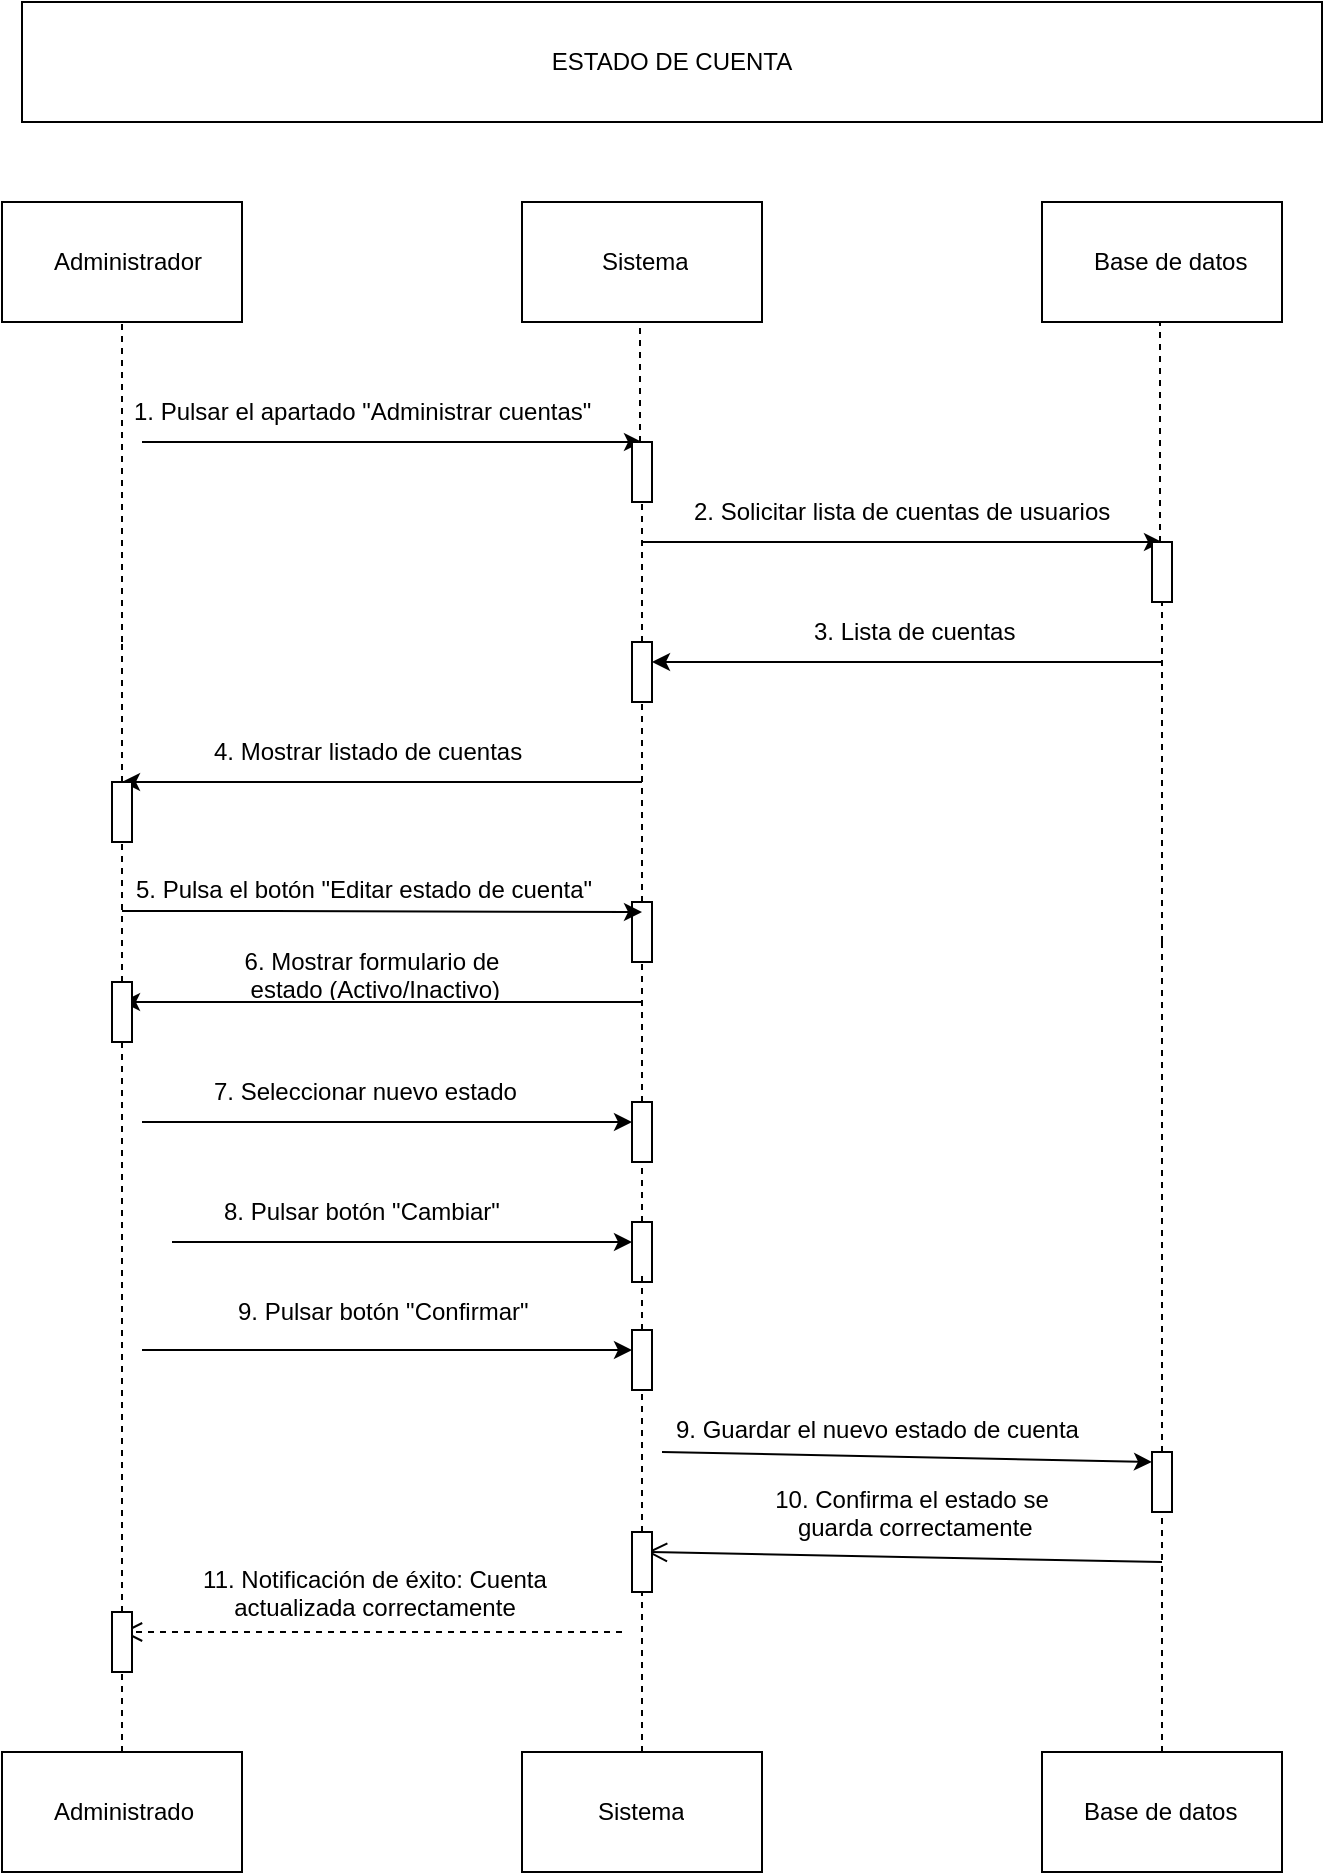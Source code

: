 <mxfile version="27.2.0">
  <diagram name="Página-1" id="PgiyDoZi2oNCyxuxgAvb">
    <mxGraphModel grid="1" page="1" gridSize="10" guides="1" tooltips="1" connect="1" arrows="1" fold="1" pageScale="1" pageWidth="827" pageHeight="1169" math="0" shadow="0">
      <root>
        <mxCell id="0" />
        <mxCell id="1" parent="0" />
        <mxCell id="_ohf3Tj1k-zlJdjOWujR-1" value="" style="rounded=0;whiteSpace=wrap;html=1;" vertex="1" parent="1">
          <mxGeometry x="420" y="50" width="120" height="60" as="geometry" />
        </mxCell>
        <mxCell id="_ohf3Tj1k-zlJdjOWujR-2" value="" style="rounded=0;whiteSpace=wrap;html=1;" vertex="1" parent="1">
          <mxGeometry x="680" y="50" width="120" height="60" as="geometry" />
        </mxCell>
        <mxCell id="_ohf3Tj1k-zlJdjOWujR-3" value="" style="rounded=0;whiteSpace=wrap;html=1;" vertex="1" parent="1">
          <mxGeometry x="940" y="50" width="120" height="60" as="geometry" />
        </mxCell>
        <mxCell id="_ohf3Tj1k-zlJdjOWujR-4" value="" style="endArrow=none;dashed=1;html=1;rounded=0;entryX=0.5;entryY=1;entryDx=0;entryDy=0;" edge="1" parent="1" target="_ohf3Tj1k-zlJdjOWujR-1">
          <mxGeometry width="50" height="50" relative="1" as="geometry">
            <mxPoint x="480" y="270" as="sourcePoint" />
            <mxPoint x="750" y="480" as="targetPoint" />
            <Array as="points" />
          </mxGeometry>
        </mxCell>
        <mxCell id="_ohf3Tj1k-zlJdjOWujR-5" value="" style="endArrow=none;dashed=1;html=1;rounded=0;entryX=0.5;entryY=1;entryDx=0;entryDy=0;" edge="1" parent="1" source="_ohf3Tj1k-zlJdjOWujR-12">
          <mxGeometry width="50" height="50" relative="1" as="geometry">
            <mxPoint x="739" y="870" as="sourcePoint" />
            <mxPoint x="739" y="110" as="targetPoint" />
            <Array as="points" />
          </mxGeometry>
        </mxCell>
        <mxCell id="_ohf3Tj1k-zlJdjOWujR-6" value="" style="endArrow=none;dashed=1;html=1;rounded=0;entryX=0.5;entryY=1;entryDx=0;entryDy=0;" edge="1" parent="1" source="_ohf3Tj1k-zlJdjOWujR-45">
          <mxGeometry width="50" height="50" relative="1" as="geometry">
            <mxPoint x="999" y="870" as="sourcePoint" />
            <mxPoint x="999" y="110" as="targetPoint" />
            <Array as="points" />
          </mxGeometry>
        </mxCell>
        <mxCell id="_ohf3Tj1k-zlJdjOWujR-7" value="" style="endArrow=classic;html=1;rounded=0;" edge="1" parent="1">
          <mxGeometry width="50" height="50" relative="1" as="geometry">
            <mxPoint x="490" y="170" as="sourcePoint" />
            <mxPoint x="740" y="170" as="targetPoint" />
            <Array as="points">
              <mxPoint x="550" y="170" />
            </Array>
          </mxGeometry>
        </mxCell>
        <mxCell id="_ohf3Tj1k-zlJdjOWujR-8" value="&lt;font style=&quot;vertical-align: inherit;&quot;&gt;&lt;font style=&quot;vertical-align: inherit;&quot;&gt;&lt;font style=&quot;vertical-align: inherit;&quot;&gt;&lt;font style=&quot;vertical-align: inherit;&quot;&gt;1. Pulsar el apartado &quot;Administrar cuentas&quot;&lt;/font&gt;&lt;/font&gt;&lt;/font&gt;&lt;/font&gt;" style="text;strokeColor=none;fillColor=none;align=left;verticalAlign=middle;spacingLeft=4;spacingRight=4;overflow=hidden;points=[[0,0.5],[1,0.5]];portConstraint=eastwest;rotatable=0;whiteSpace=wrap;html=1;" vertex="1" parent="1">
          <mxGeometry x="480" y="140" width="260" height="30" as="geometry" />
        </mxCell>
        <mxCell id="_ohf3Tj1k-zlJdjOWujR-11" value="" style="endArrow=none;dashed=1;html=1;rounded=0;entryX=0.5;entryY=1;entryDx=0;entryDy=0;" edge="1" parent="1" source="_ohf3Tj1k-zlJdjOWujR-18" target="_ohf3Tj1k-zlJdjOWujR-12">
          <mxGeometry width="50" height="50" relative="1" as="geometry">
            <mxPoint x="739" y="870" as="sourcePoint" />
            <mxPoint x="739" y="110" as="targetPoint" />
            <Array as="points" />
          </mxGeometry>
        </mxCell>
        <mxCell id="_ohf3Tj1k-zlJdjOWujR-12" value="" style="html=1;points=[[0,0,0,0,5],[0,1,0,0,-5],[1,0,0,0,5],[1,1,0,0,-5]];perimeter=orthogonalPerimeter;outlineConnect=0;targetShapes=umlLifeline;portConstraint=eastwest;newEdgeStyle={&quot;curved&quot;:0,&quot;rounded&quot;:0};" vertex="1" parent="1">
          <mxGeometry x="735" y="170" width="10" height="30" as="geometry" />
        </mxCell>
        <mxCell id="_ohf3Tj1k-zlJdjOWujR-13" value="" style="endArrow=none;dashed=1;html=1;rounded=0;entryX=0.5;entryY=1;entryDx=0;entryDy=0;" edge="1" parent="1" source="_ohf3Tj1k-zlJdjOWujR-55">
          <mxGeometry width="50" height="50" relative="1" as="geometry">
            <mxPoint x="480" y="1241.429" as="sourcePoint" />
            <mxPoint x="480" y="270" as="targetPoint" />
            <Array as="points" />
          </mxGeometry>
        </mxCell>
        <mxCell id="_ohf3Tj1k-zlJdjOWujR-17" value="" style="endArrow=none;dashed=1;html=1;rounded=0;entryX=0.5;entryY=1;entryDx=0;entryDy=0;" edge="1" parent="1" source="_ohf3Tj1k-zlJdjOWujR-54" target="_ohf3Tj1k-zlJdjOWujR-18">
          <mxGeometry width="50" height="50" relative="1" as="geometry">
            <mxPoint x="739" y="870" as="sourcePoint" />
            <mxPoint x="740" y="200" as="targetPoint" />
            <Array as="points" />
          </mxGeometry>
        </mxCell>
        <mxCell id="_ohf3Tj1k-zlJdjOWujR-18" value="" style="html=1;points=[[0,0,0,0,5],[0,1,0,0,-5],[1,0,0,0,5],[1,1,0,0,-5]];perimeter=orthogonalPerimeter;outlineConnect=0;targetShapes=umlLifeline;portConstraint=eastwest;newEdgeStyle={&quot;curved&quot;:0,&quot;rounded&quot;:0};" vertex="1" parent="1">
          <mxGeometry x="735" y="270" width="10" height="30" as="geometry" />
        </mxCell>
        <mxCell id="_ohf3Tj1k-zlJdjOWujR-19" value="" style="endArrow=classic;html=1;rounded=0;" edge="1" parent="1">
          <mxGeometry width="50" height="50" relative="1" as="geometry">
            <mxPoint x="542.5" y="570" as="sourcePoint" />
            <mxPoint x="735" y="570" as="targetPoint" />
            <Array as="points">
              <mxPoint x="505" y="570" />
              <mxPoint x="545" y="570" />
            </Array>
          </mxGeometry>
        </mxCell>
        <mxCell id="_ohf3Tj1k-zlJdjOWujR-21" value="&lt;font style=&quot;vertical-align: inherit;&quot;&gt;&lt;font style=&quot;vertical-align: inherit;&quot;&gt;Administrador&lt;/font&gt;&lt;/font&gt;" style="text;strokeColor=none;fillColor=none;align=left;verticalAlign=middle;spacingLeft=4;spacingRight=4;overflow=hidden;points=[[0,0.5],[1,0.5]];portConstraint=eastwest;rotatable=0;whiteSpace=wrap;html=1;" vertex="1" parent="1">
          <mxGeometry x="440" y="65" width="150" height="30" as="geometry" />
        </mxCell>
        <mxCell id="_ohf3Tj1k-zlJdjOWujR-22" value="&lt;font style=&quot;vertical-align: inherit;&quot;&gt;&lt;font style=&quot;vertical-align: inherit;&quot;&gt;Sistema&lt;/font&gt;&lt;/font&gt;" style="text;strokeColor=none;fillColor=none;align=left;verticalAlign=middle;spacingLeft=4;spacingRight=4;overflow=hidden;points=[[0,0.5],[1,0.5]];portConstraint=eastwest;rotatable=0;whiteSpace=wrap;html=1;" vertex="1" parent="1">
          <mxGeometry x="714" y="65" width="150" height="30" as="geometry" />
        </mxCell>
        <mxCell id="_ohf3Tj1k-zlJdjOWujR-23" value="" style="endArrow=classic;html=1;rounded=0;" edge="1" parent="1">
          <mxGeometry width="50" height="50" relative="1" as="geometry">
            <mxPoint x="532.5" y="510" as="sourcePoint" />
            <mxPoint x="735" y="510" as="targetPoint" />
            <Array as="points">
              <mxPoint x="490" y="510" />
            </Array>
          </mxGeometry>
        </mxCell>
        <mxCell id="_ohf3Tj1k-zlJdjOWujR-25" value="&lt;font style=&quot;vertical-align: inherit;&quot;&gt;&lt;font style=&quot;vertical-align: inherit;&quot;&gt;6. Mostrar formulario de&lt;/font&gt;&lt;/font&gt;&lt;div&gt;&lt;font style=&quot;vertical-align: inherit;&quot;&gt;&lt;font style=&quot;vertical-align: inherit;&quot;&gt;&amp;nbsp;estado (Activo/Inactivo)&lt;/font&gt;&lt;/font&gt;&lt;/div&gt;" style="text;strokeColor=none;fillColor=none;align=center;verticalAlign=middle;spacingLeft=4;spacingRight=4;overflow=hidden;points=[[0,0.5],[1,0.5]];portConstraint=eastwest;rotatable=0;whiteSpace=wrap;html=1;" vertex="1" parent="1">
          <mxGeometry x="470" y="420" width="270" height="30" as="geometry" />
        </mxCell>
        <mxCell id="_ohf3Tj1k-zlJdjOWujR-30" value="" style="endArrow=classic;html=1;rounded=0;entryX=0;entryY=0;entryDx=0;entryDy=5;entryPerimeter=0;" edge="1" parent="1" target="_ohf3Tj1k-zlJdjOWujR-35">
          <mxGeometry width="50" height="50" relative="1" as="geometry">
            <mxPoint x="750" y="675" as="sourcePoint" />
            <mxPoint x="1005" y="675" as="targetPoint" />
          </mxGeometry>
        </mxCell>
        <mxCell id="_ohf3Tj1k-zlJdjOWujR-31" value="" style="endArrow=none;dashed=1;html=1;rounded=0;entryX=0.5;entryY=1;entryDx=0;entryDy=0;exitX=0.5;exitY=0;exitDx=0;exitDy=0;" edge="1" parent="1" source="jFbdBQ2sjwbacSTMiI3m-7">
          <mxGeometry width="50" height="50" relative="1" as="geometry">
            <mxPoint x="1000" y="760" as="sourcePoint" />
            <mxPoint x="1000" y="420" as="targetPoint" />
            <Array as="points" />
          </mxGeometry>
        </mxCell>
        <mxCell id="_ohf3Tj1k-zlJdjOWujR-33" value="" style="endArrow=none;dashed=1;html=1;rounded=0;entryX=0.5;entryY=1;entryDx=0;entryDy=0;" edge="1" parent="1" source="_ohf3Tj1k-zlJdjOWujR-64" target="_ohf3Tj1k-zlJdjOWujR-34">
          <mxGeometry width="50" height="50" relative="1" as="geometry">
            <mxPoint x="740" y="750" as="sourcePoint" />
            <mxPoint x="740" y="350" as="targetPoint" />
            <Array as="points" />
          </mxGeometry>
        </mxCell>
        <mxCell id="_ohf3Tj1k-zlJdjOWujR-34" value="" style="html=1;points=[[0,0,0,0,5],[0,1,0,0,-5],[1,0,0,0,5],[1,1,0,0,-5]];perimeter=orthogonalPerimeter;outlineConnect=0;targetShapes=umlLifeline;portConstraint=eastwest;newEdgeStyle={&quot;curved&quot;:0,&quot;rounded&quot;:0};" vertex="1" parent="1">
          <mxGeometry x="735" y="500" width="10" height="30" as="geometry" />
        </mxCell>
        <mxCell id="_ohf3Tj1k-zlJdjOWujR-35" value="" style="html=1;points=[[0,0,0,0,5],[0,1,0,0,-5],[1,0,0,0,5],[1,1,0,0,-5]];perimeter=orthogonalPerimeter;outlineConnect=0;targetShapes=umlLifeline;portConstraint=eastwest;newEdgeStyle={&quot;curved&quot;:0,&quot;rounded&quot;:0};" vertex="1" parent="1">
          <mxGeometry x="995" y="675" width="10" height="30" as="geometry" />
        </mxCell>
        <mxCell id="_ohf3Tj1k-zlJdjOWujR-36" value="" style="html=1;verticalAlign=bottom;endArrow=open;endSize=8;curved=0;rounded=0;fontSize=12;entryX=1;entryY=0;entryDx=0;entryDy=5;entryPerimeter=0;align=left;" edge="1" parent="1">
          <mxGeometry x="0.053" relative="1" as="geometry">
            <mxPoint x="1000" y="730" as="sourcePoint" />
            <mxPoint x="742.5" y="725" as="targetPoint" />
            <mxPoint as="offset" />
          </mxGeometry>
        </mxCell>
        <mxCell id="_ohf3Tj1k-zlJdjOWujR-39" value="&lt;font style=&quot;vertical-align: inherit;&quot;&gt;&lt;font style=&quot;vertical-align: inherit;&quot;&gt;9. Guardar el nuevo estado de cuenta&lt;/font&gt;&lt;/font&gt;" style="text;whiteSpace=wrap;html=1;" vertex="1" parent="1">
          <mxGeometry x="755" y="650" width="225" height="20" as="geometry" />
        </mxCell>
        <mxCell id="_ohf3Tj1k-zlJdjOWujR-40" value="&lt;font style=&quot;vertical-align: inherit;&quot;&gt;&lt;font style=&quot;vertical-align: inherit;&quot;&gt;&lt;font style=&quot;vertical-align: inherit;&quot;&gt;&lt;font style=&quot;vertical-align: inherit;&quot;&gt;10. Confirma el estado se&lt;/font&gt;&lt;/font&gt;&lt;/font&gt;&lt;/font&gt;&lt;div style=&quot;&quot;&gt;&lt;font style=&quot;vertical-align: inherit;&quot;&gt;&lt;font style=&quot;vertical-align: inherit;&quot;&gt;&lt;font style=&quot;vertical-align: inherit;&quot;&gt;&lt;font style=&quot;vertical-align: inherit;&quot;&gt;&amp;nbsp;guarda correctamente&lt;/font&gt;&lt;/font&gt;&lt;/font&gt;&lt;/font&gt;&lt;/div&gt;" style="text;whiteSpace=wrap;html=1;align=center;" vertex="1" parent="1">
          <mxGeometry x="745" y="685" width="260" height="40" as="geometry" />
        </mxCell>
        <mxCell id="_ohf3Tj1k-zlJdjOWujR-42" value="&lt;font style=&quot;vertical-align: inherit;&quot;&gt;&lt;font style=&quot;vertical-align: inherit;&quot;&gt;Base de datos&lt;/font&gt;&lt;/font&gt;" style="text;strokeColor=none;fillColor=none;align=left;verticalAlign=middle;spacingLeft=4;spacingRight=4;overflow=hidden;points=[[0,0.5],[1,0.5]];portConstraint=eastwest;rotatable=0;whiteSpace=wrap;html=1;" vertex="1" parent="1">
          <mxGeometry x="960" y="65" width="90" height="30" as="geometry" />
        </mxCell>
        <mxCell id="_ohf3Tj1k-zlJdjOWujR-43" value="" style="endArrow=classic;html=1;rounded=0;" edge="1" parent="1">
          <mxGeometry width="50" height="50" relative="1" as="geometry">
            <mxPoint x="740" y="220" as="sourcePoint" />
            <mxPoint x="1000" y="220" as="targetPoint" />
            <Array as="points">
              <mxPoint x="775" y="220" />
            </Array>
          </mxGeometry>
        </mxCell>
        <mxCell id="_ohf3Tj1k-zlJdjOWujR-44" value="&lt;font style=&quot;vertical-align: inherit;&quot;&gt;&lt;font style=&quot;vertical-align: inherit;&quot;&gt;2. Solicitar lista de cuentas de usuarios&lt;/font&gt;&lt;/font&gt;" style="text;strokeColor=none;fillColor=none;align=left;verticalAlign=middle;spacingLeft=4;spacingRight=4;overflow=hidden;points=[[0,0.5],[1,0.5]];portConstraint=eastwest;rotatable=0;whiteSpace=wrap;html=1;" vertex="1" parent="1">
          <mxGeometry x="760" y="190" width="230" height="30" as="geometry" />
        </mxCell>
        <mxCell id="_ohf3Tj1k-zlJdjOWujR-46" value="" style="endArrow=none;dashed=1;html=1;rounded=0;entryX=0.5;entryY=1;entryDx=0;entryDy=0;" edge="1" parent="1" target="_ohf3Tj1k-zlJdjOWujR-45">
          <mxGeometry width="50" height="50" relative="1" as="geometry">
            <mxPoint x="1000" y="420" as="sourcePoint" />
            <mxPoint x="999" y="110" as="targetPoint" />
            <Array as="points" />
          </mxGeometry>
        </mxCell>
        <mxCell id="_ohf3Tj1k-zlJdjOWujR-45" value="" style="html=1;points=[[0,0,0,0,5],[0,1,0,0,-5],[1,0,0,0,5],[1,1,0,0,-5]];perimeter=orthogonalPerimeter;outlineConnect=0;targetShapes=umlLifeline;portConstraint=eastwest;newEdgeStyle={&quot;curved&quot;:0,&quot;rounded&quot;:0};" vertex="1" parent="1">
          <mxGeometry x="995" y="220" width="10" height="30" as="geometry" />
        </mxCell>
        <mxCell id="_ohf3Tj1k-zlJdjOWujR-47" value="" style="endArrow=classic;html=1;rounded=0;" edge="1" parent="1">
          <mxGeometry width="50" height="50" relative="1" as="geometry">
            <mxPoint x="875" y="280" as="sourcePoint" />
            <mxPoint x="745" y="280" as="targetPoint" />
            <Array as="points">
              <mxPoint x="1000" y="280" />
            </Array>
          </mxGeometry>
        </mxCell>
        <mxCell id="_ohf3Tj1k-zlJdjOWujR-48" value="&lt;font style=&quot;vertical-align: inherit;&quot;&gt;&lt;font style=&quot;vertical-align: inherit;&quot;&gt;3. Lista de cuentas&lt;/font&gt;&lt;/font&gt;" style="text;strokeColor=none;fillColor=none;align=left;verticalAlign=middle;spacingLeft=4;spacingRight=4;overflow=hidden;points=[[0,0.5],[1,0.5]];portConstraint=eastwest;rotatable=0;whiteSpace=wrap;html=1;" vertex="1" parent="1">
          <mxGeometry x="820" y="250" width="120" height="30" as="geometry" />
        </mxCell>
        <mxCell id="_ohf3Tj1k-zlJdjOWujR-49" value="" style="endArrow=classic;html=1;rounded=0;" edge="1" parent="1">
          <mxGeometry width="50" height="50" relative="1" as="geometry">
            <mxPoint x="610" y="340" as="sourcePoint" />
            <mxPoint x="480" y="340" as="targetPoint" />
            <Array as="points">
              <mxPoint x="740" y="340" />
            </Array>
          </mxGeometry>
        </mxCell>
        <mxCell id="_ohf3Tj1k-zlJdjOWujR-50" value="&lt;font style=&quot;vertical-align: inherit;&quot;&gt;&lt;font style=&quot;vertical-align: inherit;&quot;&gt;&lt;font style=&quot;vertical-align: inherit;&quot;&gt;&lt;font style=&quot;vertical-align: inherit;&quot;&gt;4. Mostrar listado de cuentas&lt;/font&gt;&lt;/font&gt;&lt;/font&gt;&lt;/font&gt;" style="text;strokeColor=none;fillColor=none;align=left;verticalAlign=middle;spacingLeft=4;spacingRight=4;overflow=hidden;points=[[0,0.5],[1,0.5]];portConstraint=eastwest;rotatable=0;whiteSpace=wrap;html=1;" vertex="1" parent="1">
          <mxGeometry x="520" y="310" width="230" height="30" as="geometry" />
        </mxCell>
        <mxCell id="_ohf3Tj1k-zlJdjOWujR-28" value="&lt;font style=&quot;vertical-align: inherit;&quot;&gt;&lt;font style=&quot;vertical-align: inherit;&quot;&gt;&lt;font style=&quot;vertical-align: inherit;&quot;&gt;&lt;font style=&quot;vertical-align: inherit;&quot;&gt;&lt;font style=&quot;vertical-align: inherit;&quot;&gt;&lt;font style=&quot;vertical-align: inherit;&quot;&gt;5. Pulsa el botón &quot;Editar estado de cuenta&quot;&amp;nbsp;&lt;/font&gt;&lt;/font&gt;&lt;/font&gt;&lt;/font&gt;&lt;/font&gt;&lt;/font&gt;" style="text;whiteSpace=wrap;html=1;" vertex="1" parent="1">
          <mxGeometry x="485" y="380" width="240" height="40" as="geometry" />
        </mxCell>
        <mxCell id="_ohf3Tj1k-zlJdjOWujR-56" value="" style="endArrow=none;dashed=1;html=1;rounded=0;entryX=0.5;entryY=1;entryDx=0;entryDy=0;" edge="1" parent="1" source="_ohf3Tj1k-zlJdjOWujR-62" target="_ohf3Tj1k-zlJdjOWujR-55">
          <mxGeometry width="50" height="50" relative="1" as="geometry">
            <mxPoint x="480" y="695" as="sourcePoint" />
            <mxPoint x="480" y="270" as="targetPoint" />
            <Array as="points" />
          </mxGeometry>
        </mxCell>
        <mxCell id="_ohf3Tj1k-zlJdjOWujR-55" value="" style="html=1;points=[[0,0,0,0,5],[0,1,0,0,-5],[1,0,0,0,5],[1,1,0,0,-5]];perimeter=orthogonalPerimeter;outlineConnect=0;targetShapes=umlLifeline;portConstraint=eastwest;newEdgeStyle={&quot;curved&quot;:0,&quot;rounded&quot;:0};" vertex="1" parent="1">
          <mxGeometry x="475" y="340" width="10" height="30" as="geometry" />
        </mxCell>
        <mxCell id="_ohf3Tj1k-zlJdjOWujR-57" value="" style="endArrow=none;dashed=1;html=1;rounded=0;entryX=0.5;entryY=1;entryDx=0;entryDy=0;" edge="1" parent="1" source="_ohf3Tj1k-zlJdjOWujR-34" target="_ohf3Tj1k-zlJdjOWujR-54">
          <mxGeometry width="50" height="50" relative="1" as="geometry">
            <mxPoint x="740" y="550" as="sourcePoint" />
            <mxPoint x="740" y="320" as="targetPoint" />
            <Array as="points" />
          </mxGeometry>
        </mxCell>
        <mxCell id="_ohf3Tj1k-zlJdjOWujR-54" value="" style="html=1;points=[[0,0,0,0,5],[0,1,0,0,-5],[1,0,0,0,5],[1,1,0,0,-5]];perimeter=orthogonalPerimeter;outlineConnect=0;targetShapes=umlLifeline;portConstraint=eastwest;newEdgeStyle={&quot;curved&quot;:0,&quot;rounded&quot;:0};" vertex="1" parent="1">
          <mxGeometry x="735" y="400" width="10" height="30" as="geometry" />
        </mxCell>
        <mxCell id="_ohf3Tj1k-zlJdjOWujR-58" value="" style="endArrow=classic;html=1;rounded=0;" edge="1" parent="1">
          <mxGeometry width="50" height="50" relative="1" as="geometry">
            <mxPoint x="610" y="450" as="sourcePoint" />
            <mxPoint x="480" y="450" as="targetPoint" />
            <Array as="points">
              <mxPoint x="740" y="450" />
            </Array>
          </mxGeometry>
        </mxCell>
        <mxCell id="_ohf3Tj1k-zlJdjOWujR-60" value="" style="endArrow=classic;html=1;rounded=0;" edge="1" parent="1">
          <mxGeometry width="50" height="50" relative="1" as="geometry">
            <mxPoint x="480" y="404.5" as="sourcePoint" />
            <mxPoint x="740" y="405" as="targetPoint" />
            <Array as="points">
              <mxPoint x="515" y="404.5" />
              <mxPoint x="555" y="404.5" />
            </Array>
          </mxGeometry>
        </mxCell>
        <mxCell id="_ohf3Tj1k-zlJdjOWujR-63" value="" style="endArrow=none;dashed=1;html=1;rounded=0;entryX=0.5;entryY=1;entryDx=0;entryDy=0;exitX=0.5;exitY=0;exitDx=0;exitDy=0;" edge="1" parent="1" source="jFbdBQ2sjwbacSTMiI3m-15" target="_ohf3Tj1k-zlJdjOWujR-62">
          <mxGeometry width="50" height="50" relative="1" as="geometry">
            <mxPoint x="480" y="750" as="sourcePoint" />
            <mxPoint x="480" y="380" as="targetPoint" />
            <Array as="points" />
          </mxGeometry>
        </mxCell>
        <mxCell id="_ohf3Tj1k-zlJdjOWujR-62" value="" style="html=1;points=[[0,0,0,0,5],[0,1,0,0,-5],[1,0,0,0,5],[1,1,0,0,-5]];perimeter=orthogonalPerimeter;outlineConnect=0;targetShapes=umlLifeline;portConstraint=eastwest;newEdgeStyle={&quot;curved&quot;:0,&quot;rounded&quot;:0};" vertex="1" parent="1">
          <mxGeometry x="475" y="440" width="10" height="30" as="geometry" />
        </mxCell>
        <mxCell id="_ohf3Tj1k-zlJdjOWujR-65" value="" style="endArrow=none;dashed=1;html=1;rounded=0;exitX=0.5;exitY=0;exitDx=0;exitDy=0;" edge="1" parent="1" source="jFbdBQ2sjwbacSTMiI3m-13" target="KUz37Iq7oThb3nsHl9yL-3">
          <mxGeometry width="50" height="50" relative="1" as="geometry">
            <mxPoint x="740" y="865" as="sourcePoint" />
            <mxPoint x="740" y="705" as="targetPoint" />
            <Array as="points" />
          </mxGeometry>
        </mxCell>
        <mxCell id="_ohf3Tj1k-zlJdjOWujR-64" value="" style="html=1;points=[[0,0,0,0,5],[0,1,0,0,-5],[1,0,0,0,5],[1,1,0,0,-5]];perimeter=orthogonalPerimeter;outlineConnect=0;targetShapes=umlLifeline;portConstraint=eastwest;newEdgeStyle={&quot;curved&quot;:0,&quot;rounded&quot;:0};" vertex="1" parent="1">
          <mxGeometry x="735" y="560" width="10" height="30" as="geometry" />
        </mxCell>
        <mxCell id="_ohf3Tj1k-zlJdjOWujR-69" value="" style="html=1;verticalAlign=bottom;endArrow=open;dashed=1;endSize=8;curved=0;rounded=0;fontSize=12;entryX=1;entryY=0;entryDx=0;entryDy=5;entryPerimeter=0;align=left;" edge="1" parent="1">
          <mxGeometry x="0.053" relative="1" as="geometry">
            <mxPoint x="730" y="765" as="sourcePoint" />
            <mxPoint x="480" y="765" as="targetPoint" />
            <mxPoint as="offset" />
          </mxGeometry>
        </mxCell>
        <mxCell id="_ohf3Tj1k-zlJdjOWujR-70" value="&lt;font style=&quot;vertical-align: inherit;&quot;&gt;&lt;font style=&quot;vertical-align: inherit;&quot;&gt;11. Notificación de éxito: Cuenta actualizada correctamente&lt;/font&gt;&lt;/font&gt;" style="text;whiteSpace=wrap;html=1;align=center;" vertex="1" parent="1">
          <mxGeometry x="499" y="725" width="215" height="20" as="geometry" />
        </mxCell>
        <mxCell id="_ohf3Tj1k-zlJdjOWujR-29" value="&lt;font style=&quot;vertical-align: inherit;&quot;&gt;&lt;font style=&quot;vertical-align: inherit;&quot;&gt;&lt;font style=&quot;vertical-align: inherit;&quot;&gt;&lt;font style=&quot;vertical-align: inherit;&quot;&gt;&lt;font style=&quot;vertical-align: inherit;&quot;&gt;&lt;font style=&quot;vertical-align: inherit;&quot;&gt;7. Seleccionar nuevo estado&lt;/font&gt;&lt;/font&gt;&lt;/font&gt;&lt;/font&gt;&lt;/font&gt;&lt;/font&gt;" style="text;strokeColor=none;fillColor=none;align=left;verticalAlign=middle;spacingLeft=4;spacingRight=4;overflow=hidden;points=[[0,0.5],[1,0.5]];portConstraint=eastwest;rotatable=0;whiteSpace=wrap;html=1;" vertex="1" parent="1">
          <mxGeometry x="520" y="480" width="170" height="30" as="geometry" />
        </mxCell>
        <mxCell id="jFbdBQ2sjwbacSTMiI3m-5" value="" style="rounded=0;whiteSpace=wrap;html=1;" vertex="1" parent="1">
          <mxGeometry x="420" y="825" width="120" height="60" as="geometry" />
        </mxCell>
        <mxCell id="jFbdBQ2sjwbacSTMiI3m-6" value="" style="rounded=0;whiteSpace=wrap;html=1;" vertex="1" parent="1">
          <mxGeometry x="680" y="825" width="120" height="60" as="geometry" />
        </mxCell>
        <mxCell id="jFbdBQ2sjwbacSTMiI3m-7" value="" style="rounded=0;whiteSpace=wrap;html=1;" vertex="1" parent="1">
          <mxGeometry x="940" y="825" width="120" height="60" as="geometry" />
        </mxCell>
        <mxCell id="jFbdBQ2sjwbacSTMiI3m-8" value="&lt;font style=&quot;vertical-align: inherit;&quot;&gt;&lt;font style=&quot;vertical-align: inherit;&quot;&gt;Administrador&lt;/font&gt;&lt;/font&gt;" style="text;strokeColor=none;fillColor=none;align=left;verticalAlign=middle;spacingLeft=4;spacingRight=4;overflow=hidden;points=[[0,0.5],[1,0.5]];portConstraint=eastwest;rotatable=0;whiteSpace=wrap;html=1;" vertex="1" parent="1">
          <mxGeometry x="440" y="840" width="80" height="30" as="geometry" />
        </mxCell>
        <mxCell id="jFbdBQ2sjwbacSTMiI3m-9" value="&lt;font style=&quot;vertical-align: inherit;&quot;&gt;&lt;font style=&quot;vertical-align: inherit;&quot;&gt;Sistema&lt;/font&gt;&lt;/font&gt;" style="text;strokeColor=none;fillColor=none;align=left;verticalAlign=middle;spacingLeft=4;spacingRight=4;overflow=hidden;points=[[0,0.5],[1,0.5]];portConstraint=eastwest;rotatable=0;whiteSpace=wrap;html=1;" vertex="1" parent="1">
          <mxGeometry x="712" y="840" width="56" height="30" as="geometry" />
        </mxCell>
        <mxCell id="jFbdBQ2sjwbacSTMiI3m-11" value="&lt;font style=&quot;vertical-align: inherit;&quot;&gt;&lt;font style=&quot;vertical-align: inherit;&quot;&gt;Base de datos&lt;/font&gt;&lt;/font&gt;" style="text;strokeColor=none;fillColor=none;align=left;verticalAlign=middle;spacingLeft=4;spacingRight=4;overflow=hidden;points=[[0,0.5],[1,0.5]];portConstraint=eastwest;rotatable=0;whiteSpace=wrap;html=1;" vertex="1" parent="1">
          <mxGeometry x="955" y="840" width="90" height="30" as="geometry" />
        </mxCell>
        <mxCell id="_ohf3Tj1k-zlJdjOWujR-26" value="&lt;font style=&quot;vertical-align: inherit;&quot;&gt;&lt;font style=&quot;vertical-align: inherit;&quot;&gt;8. Pulsar botón &quot;Cambiar&quot;&lt;/font&gt;&lt;/font&gt;" style="text;strokeColor=none;fillColor=none;align=left;verticalAlign=middle;spacingLeft=4;spacingRight=4;overflow=hidden;points=[[0,0.5],[1,0.5]];portConstraint=eastwest;rotatable=0;whiteSpace=wrap;html=1;" vertex="1" parent="1">
          <mxGeometry x="525" y="540" width="230" height="30" as="geometry" />
        </mxCell>
        <mxCell id="jFbdBQ2sjwbacSTMiI3m-14" value="" style="endArrow=none;dashed=1;html=1;rounded=0;entryX=0.5;entryY=1;entryDx=0;entryDy=0;exitX=0.5;exitY=0;exitDx=0;exitDy=0;" edge="1" parent="1" source="jFbdBQ2sjwbacSTMiI3m-6" target="jFbdBQ2sjwbacSTMiI3m-13">
          <mxGeometry width="50" height="50" relative="1" as="geometry">
            <mxPoint x="740" y="825" as="sourcePoint" />
            <mxPoint x="740" y="655" as="targetPoint" />
            <Array as="points" />
          </mxGeometry>
        </mxCell>
        <mxCell id="jFbdBQ2sjwbacSTMiI3m-13" value="" style="html=1;points=[[0,0,0,0,5],[0,1,0,0,-5],[1,0,0,0,5],[1,1,0,0,-5]];perimeter=orthogonalPerimeter;outlineConnect=0;targetShapes=umlLifeline;portConstraint=eastwest;newEdgeStyle={&quot;curved&quot;:0,&quot;rounded&quot;:0};" vertex="1" parent="1">
          <mxGeometry x="735" y="715" width="10" height="30" as="geometry" />
        </mxCell>
        <mxCell id="jFbdBQ2sjwbacSTMiI3m-16" value="" style="endArrow=none;dashed=1;html=1;rounded=0;entryX=0.5;entryY=1;entryDx=0;entryDy=0;exitX=0.5;exitY=0;exitDx=0;exitDy=0;" edge="1" parent="1" source="jFbdBQ2sjwbacSTMiI3m-5" target="jFbdBQ2sjwbacSTMiI3m-15">
          <mxGeometry width="50" height="50" relative="1" as="geometry">
            <mxPoint x="480" y="825" as="sourcePoint" />
            <mxPoint x="480" y="535" as="targetPoint" />
            <Array as="points" />
          </mxGeometry>
        </mxCell>
        <mxCell id="jFbdBQ2sjwbacSTMiI3m-15" value="" style="html=1;points=[[0,0,0,0,5],[0,1,0,0,-5],[1,0,0,0,5],[1,1,0,0,-5]];perimeter=orthogonalPerimeter;outlineConnect=0;targetShapes=umlLifeline;portConstraint=eastwest;newEdgeStyle={&quot;curved&quot;:0,&quot;rounded&quot;:0};" vertex="1" parent="1">
          <mxGeometry x="475" y="755" width="10" height="30" as="geometry" />
        </mxCell>
        <mxCell id="b_Nh6ar1nYfNZEpSVITS-1" value="ESTADO DE CUENTA" style="rounded=0;whiteSpace=wrap;html=1;" vertex="1" parent="1">
          <mxGeometry x="430" y="-50" width="650" height="60" as="geometry" />
        </mxCell>
        <mxCell id="KUz37Iq7oThb3nsHl9yL-1" value="" style="endArrow=classic;html=1;rounded=0;" edge="1" parent="1">
          <mxGeometry width="50" height="50" relative="1" as="geometry">
            <mxPoint x="542.5" y="624" as="sourcePoint" />
            <mxPoint x="735" y="624" as="targetPoint" />
            <Array as="points">
              <mxPoint x="490" y="624" />
              <mxPoint x="545" y="624" />
            </Array>
          </mxGeometry>
        </mxCell>
        <mxCell id="KUz37Iq7oThb3nsHl9yL-2" value="" style="endArrow=none;dashed=1;html=1;rounded=0;entryX=0.5;entryY=1;entryDx=0;entryDy=0;" edge="1" parent="1" source="KUz37Iq7oThb3nsHl9yL-3">
          <mxGeometry width="50" height="50" relative="1" as="geometry">
            <mxPoint x="740" y="804" as="sourcePoint" />
            <mxPoint x="740" y="584" as="targetPoint" />
            <Array as="points" />
          </mxGeometry>
        </mxCell>
        <mxCell id="KUz37Iq7oThb3nsHl9yL-3" value="" style="html=1;points=[[0,0,0,0,5],[0,1,0,0,-5],[1,0,0,0,5],[1,1,0,0,-5]];perimeter=orthogonalPerimeter;outlineConnect=0;targetShapes=umlLifeline;portConstraint=eastwest;newEdgeStyle={&quot;curved&quot;:0,&quot;rounded&quot;:0};" vertex="1" parent="1">
          <mxGeometry x="735" y="614" width="10" height="30" as="geometry" />
        </mxCell>
        <mxCell id="KUz37Iq7oThb3nsHl9yL-4" value="&lt;font style=&quot;vertical-align: inherit;&quot;&gt;&lt;font style=&quot;vertical-align: inherit;&quot;&gt;9. Pulsar botón &quot;Confirmar&quot;&lt;/font&gt;&lt;/font&gt;" style="text;strokeColor=none;fillColor=none;align=left;verticalAlign=middle;spacingLeft=4;spacingRight=4;overflow=hidden;points=[[0,0.5],[1,0.5]];portConstraint=eastwest;rotatable=0;whiteSpace=wrap;html=1;" vertex="1" parent="1">
          <mxGeometry x="531.5" y="590" width="165" height="30" as="geometry" />
        </mxCell>
      </root>
    </mxGraphModel>
  </diagram>
</mxfile>
